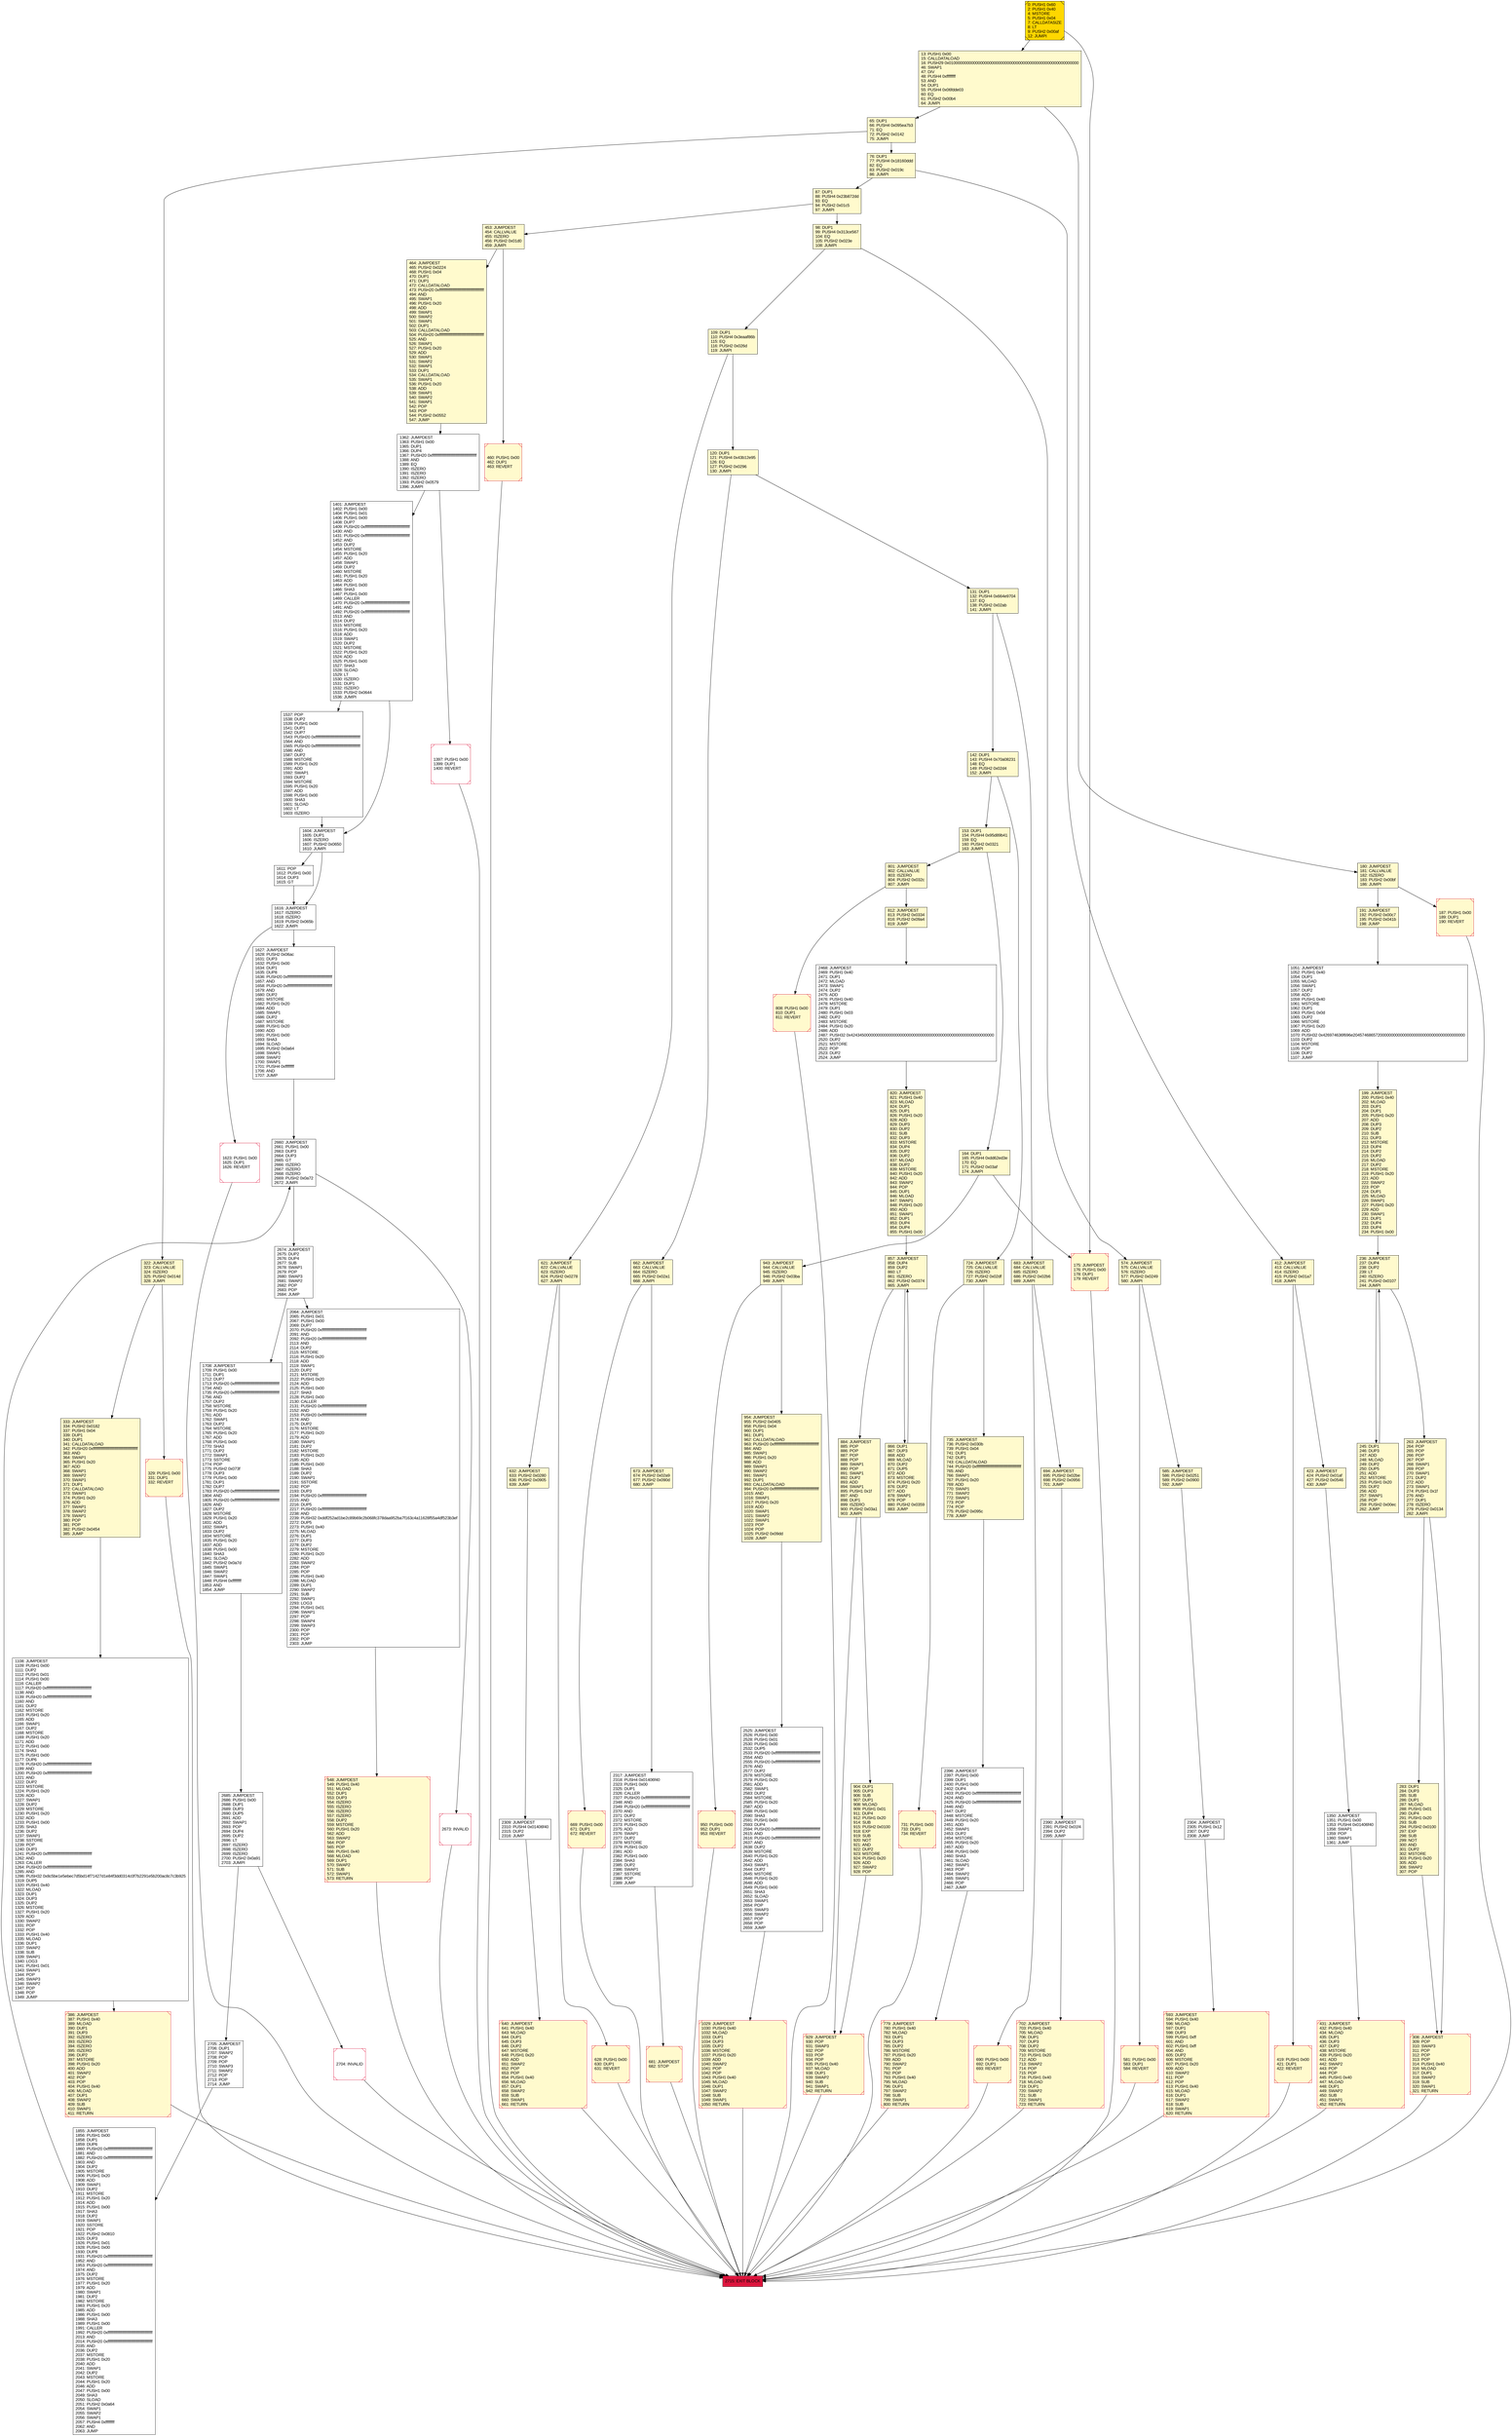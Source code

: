 digraph G {
bgcolor=transparent rankdir=UD;
node [shape=box style=filled color=black fillcolor=white fontname=arial fontcolor=black];
419 [label="419: PUSH1 0x00\l421: DUP1\l422: REVERT\l" fillcolor=lemonchiffon shape=Msquare color=crimson ];
904 [label="904: DUP1\l905: DUP3\l906: SUB\l907: DUP1\l908: MLOAD\l909: PUSH1 0x01\l911: DUP4\l912: PUSH1 0x20\l914: SUB\l915: PUSH2 0x0100\l918: EXP\l919: SUB\l920: NOT\l921: AND\l922: DUP2\l923: MSTORE\l924: PUSH1 0x20\l926: ADD\l927: SWAP2\l928: POP\l" fillcolor=lemonchiffon ];
820 [label="820: JUMPDEST\l821: PUSH1 0x40\l823: MLOAD\l824: DUP1\l825: DUP1\l826: PUSH1 0x20\l828: ADD\l829: DUP3\l830: DUP2\l831: SUB\l832: DUP3\l833: MSTORE\l834: DUP4\l835: DUP2\l836: DUP2\l837: MLOAD\l838: DUP2\l839: MSTORE\l840: PUSH1 0x20\l842: ADD\l843: SWAP2\l844: POP\l845: DUP1\l846: MLOAD\l847: SWAP1\l848: PUSH1 0x20\l850: ADD\l851: SWAP1\l852: DUP1\l853: DUP4\l854: DUP4\l855: PUSH1 0x00\l" fillcolor=lemonchiffon ];
943 [label="943: JUMPDEST\l944: CALLVALUE\l945: ISZERO\l946: PUSH2 0x03ba\l949: JUMPI\l" fillcolor=lemonchiffon ];
808 [label="808: PUSH1 0x00\l810: DUP1\l811: REVERT\l" fillcolor=lemonchiffon shape=Msquare color=crimson ];
1051 [label="1051: JUMPDEST\l1052: PUSH1 0x40\l1054: DUP1\l1055: MLOAD\l1056: SWAP1\l1057: DUP2\l1058: ADD\l1059: PUSH1 0x40\l1061: MSTORE\l1062: DUP1\l1063: PUSH1 0x0d\l1065: DUP2\l1066: MSTORE\l1067: PUSH1 0x20\l1069: ADD\l1070: PUSH32 0x426974636f696e20457468657200000000000000000000000000000000000000\l1103: DUP2\l1104: MSTORE\l1105: POP\l1106: DUP2\l1107: JUMP\l" ];
2660 [label="2660: JUMPDEST\l2661: PUSH1 0x00\l2663: DUP3\l2664: DUP3\l2665: GT\l2666: ISZERO\l2667: ISZERO\l2668: ISZERO\l2669: PUSH2 0x0a72\l2672: JUMPI\l" ];
76 [label="76: DUP1\l77: PUSH4 0x18160ddd\l82: EQ\l83: PUSH2 0x019c\l86: JUMPI\l" fillcolor=lemonchiffon ];
2304 [label="2304: JUMPDEST\l2305: PUSH1 0x12\l2307: DUP2\l2308: JUMP\l" ];
1362 [label="1362: JUMPDEST\l1363: PUSH1 0x00\l1365: DUP1\l1366: DUP4\l1367: PUSH20 0xffffffffffffffffffffffffffffffffffffffff\l1388: AND\l1389: EQ\l1390: ISZERO\l1391: ISZERO\l1392: ISZERO\l1393: PUSH2 0x0579\l1396: JUMPI\l" ];
2317 [label="2317: JUMPDEST\l2318: PUSH4 0x01406f40\l2323: PUSH1 0x00\l2325: DUP1\l2326: CALLER\l2327: PUSH20 0xffffffffffffffffffffffffffffffffffffffff\l2348: AND\l2349: PUSH20 0xffffffffffffffffffffffffffffffffffffffff\l2370: AND\l2371: DUP2\l2372: MSTORE\l2373: PUSH1 0x20\l2375: ADD\l2376: SWAP1\l2377: DUP2\l2378: MSTORE\l2379: PUSH1 0x20\l2381: ADD\l2382: PUSH1 0x00\l2384: SHA3\l2385: DUP2\l2386: SWAP1\l2387: SSTORE\l2388: POP\l2389: JUMP\l" ];
702 [label="702: JUMPDEST\l703: PUSH1 0x40\l705: MLOAD\l706: DUP1\l707: DUP3\l708: DUP2\l709: MSTORE\l710: PUSH1 0x20\l712: ADD\l713: SWAP2\l714: POP\l715: POP\l716: PUSH1 0x40\l718: MLOAD\l719: DUP1\l720: SWAP2\l721: SUB\l722: SWAP1\l723: RETURN\l" fillcolor=lemonchiffon shape=Msquare color=crimson ];
120 [label="120: DUP1\l121: PUSH4 0x43b12e95\l126: EQ\l127: PUSH2 0x0296\l130: JUMPI\l" fillcolor=lemonchiffon ];
131 [label="131: DUP1\l132: PUSH4 0x664e9704\l137: EQ\l138: PUSH2 0x02ab\l141: JUMPI\l" fillcolor=lemonchiffon ];
283 [label="283: DUP1\l284: DUP3\l285: SUB\l286: DUP1\l287: MLOAD\l288: PUSH1 0x01\l290: DUP4\l291: PUSH1 0x20\l293: SUB\l294: PUSH2 0x0100\l297: EXP\l298: SUB\l299: NOT\l300: AND\l301: DUP2\l302: MSTORE\l303: PUSH1 0x20\l305: ADD\l306: SWAP2\l307: POP\l" fillcolor=lemonchiffon ];
690 [label="690: PUSH1 0x00\l692: DUP1\l693: REVERT\l" fillcolor=lemonchiffon shape=Msquare color=crimson ];
950 [label="950: PUSH1 0x00\l952: DUP1\l953: REVERT\l" fillcolor=lemonchiffon shape=Msquare color=crimson ];
1537 [label="1537: POP\l1538: DUP2\l1539: PUSH1 0x00\l1541: DUP1\l1542: DUP7\l1543: PUSH20 0xffffffffffffffffffffffffffffffffffffffff\l1564: AND\l1565: PUSH20 0xffffffffffffffffffffffffffffffffffffffff\l1586: AND\l1587: DUP2\l1588: MSTORE\l1589: PUSH1 0x20\l1591: ADD\l1592: SWAP1\l1593: DUP2\l1594: MSTORE\l1595: PUSH1 0x20\l1597: ADD\l1598: PUSH1 0x00\l1600: SHA3\l1601: SLOAD\l1602: LT\l1603: ISZERO\l" ];
548 [label="548: JUMPDEST\l549: PUSH1 0x40\l551: MLOAD\l552: DUP1\l553: DUP3\l554: ISZERO\l555: ISZERO\l556: ISZERO\l557: ISZERO\l558: DUP2\l559: MSTORE\l560: PUSH1 0x20\l562: ADD\l563: SWAP2\l564: POP\l565: POP\l566: PUSH1 0x40\l568: MLOAD\l569: DUP1\l570: SWAP2\l571: SUB\l572: SWAP1\l573: RETURN\l" fillcolor=lemonchiffon shape=Msquare color=crimson ];
187 [label="187: PUSH1 0x00\l189: DUP1\l190: REVERT\l" fillcolor=lemonchiffon shape=Msquare color=crimson ];
2715 [label="2715: EXIT BLOCK\l" fillcolor=crimson ];
164 [label="164: DUP1\l165: PUSH4 0xdd62ed3e\l170: EQ\l171: PUSH2 0x03af\l174: JUMPI\l" fillcolor=lemonchiffon ];
431 [label="431: JUMPDEST\l432: PUSH1 0x40\l434: MLOAD\l435: DUP1\l436: DUP3\l437: DUP2\l438: MSTORE\l439: PUSH1 0x20\l441: ADD\l442: SWAP2\l443: POP\l444: POP\l445: PUSH1 0x40\l447: MLOAD\l448: DUP1\l449: SWAP2\l450: SUB\l451: SWAP1\l452: RETURN\l" fillcolor=lemonchiffon shape=Msquare color=crimson ];
1401 [label="1401: JUMPDEST\l1402: PUSH1 0x00\l1404: PUSH1 0x01\l1406: PUSH1 0x00\l1408: DUP7\l1409: PUSH20 0xffffffffffffffffffffffffffffffffffffffff\l1430: AND\l1431: PUSH20 0xffffffffffffffffffffffffffffffffffffffff\l1452: AND\l1453: DUP2\l1454: MSTORE\l1455: PUSH1 0x20\l1457: ADD\l1458: SWAP1\l1459: DUP2\l1460: MSTORE\l1461: PUSH1 0x20\l1463: ADD\l1464: PUSH1 0x00\l1466: SHA3\l1467: PUSH1 0x00\l1469: CALLER\l1470: PUSH20 0xffffffffffffffffffffffffffffffffffffffff\l1491: AND\l1492: PUSH20 0xffffffffffffffffffffffffffffffffffffffff\l1513: AND\l1514: DUP2\l1515: MSTORE\l1516: PUSH1 0x20\l1518: ADD\l1519: SWAP1\l1520: DUP2\l1521: MSTORE\l1522: PUSH1 0x20\l1524: ADD\l1525: PUSH1 0x00\l1527: SHA3\l1528: SLOAD\l1529: LT\l1530: ISZERO\l1531: DUP1\l1532: ISZERO\l1533: PUSH2 0x0644\l1536: JUMPI\l" ];
2390 [label="2390: JUMPDEST\l2391: PUSH2 0x01f4\l2394: DUP2\l2395: JUMP\l" ];
1616 [label="1616: JUMPDEST\l1617: ISZERO\l1618: ISZERO\l1619: PUSH2 0x065b\l1622: JUMPI\l" ];
1108 [label="1108: JUMPDEST\l1109: PUSH1 0x00\l1111: DUP2\l1112: PUSH1 0x01\l1114: PUSH1 0x00\l1116: CALLER\l1117: PUSH20 0xffffffffffffffffffffffffffffffffffffffff\l1138: AND\l1139: PUSH20 0xffffffffffffffffffffffffffffffffffffffff\l1160: AND\l1161: DUP2\l1162: MSTORE\l1163: PUSH1 0x20\l1165: ADD\l1166: SWAP1\l1167: DUP2\l1168: MSTORE\l1169: PUSH1 0x20\l1171: ADD\l1172: PUSH1 0x00\l1174: SHA3\l1175: PUSH1 0x00\l1177: DUP6\l1178: PUSH20 0xffffffffffffffffffffffffffffffffffffffff\l1199: AND\l1200: PUSH20 0xffffffffffffffffffffffffffffffffffffffff\l1221: AND\l1222: DUP2\l1223: MSTORE\l1224: PUSH1 0x20\l1226: ADD\l1227: SWAP1\l1228: DUP2\l1229: MSTORE\l1230: PUSH1 0x20\l1232: ADD\l1233: PUSH1 0x00\l1235: SHA3\l1236: DUP2\l1237: SWAP1\l1238: SSTORE\l1239: POP\l1240: DUP3\l1241: PUSH20 0xffffffffffffffffffffffffffffffffffffffff\l1262: AND\l1263: CALLER\l1264: PUSH20 0xffffffffffffffffffffffffffffffffffffffff\l1285: AND\l1286: PUSH32 0x8c5be1e5ebec7d5bd14f71427d1e84f3dd0314c0f7b2291e5b200ac8c7c3b925\l1319: DUP5\l1320: PUSH1 0x40\l1322: MLOAD\l1323: DUP1\l1324: DUP3\l1325: DUP2\l1326: MSTORE\l1327: PUSH1 0x20\l1329: ADD\l1330: SWAP2\l1331: POP\l1332: POP\l1333: PUSH1 0x40\l1335: MLOAD\l1336: DUP1\l1337: SWAP2\l1338: SUB\l1339: SWAP1\l1340: LOG3\l1341: PUSH1 0x01\l1343: SWAP1\l1344: POP\l1345: SWAP3\l1346: SWAP2\l1347: POP\l1348: POP\l1349: JUMP\l" ];
142 [label="142: DUP1\l143: PUSH4 0x70a08231\l148: EQ\l149: PUSH2 0x02d4\l152: JUMPI\l" fillcolor=lemonchiffon ];
175 [label="175: JUMPDEST\l176: PUSH1 0x00\l178: DUP1\l179: REVERT\l" fillcolor=lemonchiffon shape=Msquare color=crimson ];
308 [label="308: JUMPDEST\l309: POP\l310: SWAP3\l311: POP\l312: POP\l313: POP\l314: PUSH1 0x40\l316: MLOAD\l317: DUP1\l318: SWAP2\l319: SUB\l320: SWAP1\l321: RETURN\l" fillcolor=lemonchiffon shape=Msquare color=crimson ];
2704 [label="2704: INVALID\l" shape=Msquare color=crimson ];
263 [label="263: JUMPDEST\l264: POP\l265: POP\l266: POP\l267: POP\l268: SWAP1\l269: POP\l270: SWAP1\l271: DUP2\l272: ADD\l273: SWAP1\l274: PUSH1 0x1f\l276: AND\l277: DUP1\l278: ISZERO\l279: PUSH2 0x0134\l282: JUMPI\l" fillcolor=lemonchiffon ];
640 [label="640: JUMPDEST\l641: PUSH1 0x40\l643: MLOAD\l644: DUP1\l645: DUP3\l646: DUP2\l647: MSTORE\l648: PUSH1 0x20\l650: ADD\l651: SWAP2\l652: POP\l653: POP\l654: PUSH1 0x40\l656: MLOAD\l657: DUP1\l658: SWAP2\l659: SUB\l660: SWAP1\l661: RETURN\l" fillcolor=lemonchiffon shape=Msquare color=crimson ];
180 [label="180: JUMPDEST\l181: CALLVALUE\l182: ISZERO\l183: PUSH2 0x00bf\l186: JUMPI\l" fillcolor=lemonchiffon ];
1350 [label="1350: JUMPDEST\l1351: PUSH1 0x00\l1353: PUSH4 0x01406f40\l1358: SWAP1\l1359: POP\l1360: SWAP1\l1361: JUMP\l" ];
1029 [label="1029: JUMPDEST\l1030: PUSH1 0x40\l1032: MLOAD\l1033: DUP1\l1034: DUP3\l1035: DUP2\l1036: MSTORE\l1037: PUSH1 0x20\l1039: ADD\l1040: SWAP2\l1041: POP\l1042: POP\l1043: PUSH1 0x40\l1045: MLOAD\l1046: DUP1\l1047: SWAP2\l1048: SUB\l1049: SWAP1\l1050: RETURN\l" fillcolor=lemonchiffon shape=Msquare color=crimson ];
1604 [label="1604: JUMPDEST\l1605: DUP1\l1606: ISZERO\l1607: PUSH2 0x0650\l1610: JUMPI\l" ];
779 [label="779: JUMPDEST\l780: PUSH1 0x40\l782: MLOAD\l783: DUP1\l784: DUP3\l785: DUP2\l786: MSTORE\l787: PUSH1 0x20\l789: ADD\l790: SWAP2\l791: POP\l792: POP\l793: PUSH1 0x40\l795: MLOAD\l796: DUP1\l797: SWAP2\l798: SUB\l799: SWAP1\l800: RETURN\l" fillcolor=lemonchiffon shape=Msquare color=crimson ];
929 [label="929: JUMPDEST\l930: POP\l931: SWAP3\l932: POP\l933: POP\l934: POP\l935: PUSH1 0x40\l937: MLOAD\l938: DUP1\l939: SWAP2\l940: SUB\l941: SWAP1\l942: RETURN\l" fillcolor=lemonchiffon shape=Msquare color=crimson ];
87 [label="87: DUP1\l88: PUSH4 0x23b872dd\l93: EQ\l94: PUSH2 0x01c5\l97: JUMPI\l" fillcolor=lemonchiffon ];
662 [label="662: JUMPDEST\l663: CALLVALUE\l664: ISZERO\l665: PUSH2 0x02a1\l668: JUMPI\l" fillcolor=lemonchiffon ];
669 [label="669: PUSH1 0x00\l671: DUP1\l672: REVERT\l" fillcolor=lemonchiffon shape=Msquare color=crimson ];
681 [label="681: JUMPDEST\l682: STOP\l" fillcolor=lemonchiffon shape=Msquare color=crimson ];
386 [label="386: JUMPDEST\l387: PUSH1 0x40\l389: MLOAD\l390: DUP1\l391: DUP3\l392: ISZERO\l393: ISZERO\l394: ISZERO\l395: ISZERO\l396: DUP2\l397: MSTORE\l398: PUSH1 0x20\l400: ADD\l401: SWAP2\l402: POP\l403: POP\l404: PUSH1 0x40\l406: MLOAD\l407: DUP1\l408: SWAP2\l409: SUB\l410: SWAP1\l411: RETURN\l" fillcolor=lemonchiffon shape=Msquare color=crimson ];
574 [label="574: JUMPDEST\l575: CALLVALUE\l576: ISZERO\l577: PUSH2 0x0249\l580: JUMPI\l" fillcolor=lemonchiffon ];
2064 [label="2064: JUMPDEST\l2065: PUSH1 0x01\l2067: PUSH1 0x00\l2069: DUP7\l2070: PUSH20 0xffffffffffffffffffffffffffffffffffffffff\l2091: AND\l2092: PUSH20 0xffffffffffffffffffffffffffffffffffffffff\l2113: AND\l2114: DUP2\l2115: MSTORE\l2116: PUSH1 0x20\l2118: ADD\l2119: SWAP1\l2120: DUP2\l2121: MSTORE\l2122: PUSH1 0x20\l2124: ADD\l2125: PUSH1 0x00\l2127: SHA3\l2128: PUSH1 0x00\l2130: CALLER\l2131: PUSH20 0xffffffffffffffffffffffffffffffffffffffff\l2152: AND\l2153: PUSH20 0xffffffffffffffffffffffffffffffffffffffff\l2174: AND\l2175: DUP2\l2176: MSTORE\l2177: PUSH1 0x20\l2179: ADD\l2180: SWAP1\l2181: DUP2\l2182: MSTORE\l2183: PUSH1 0x20\l2185: ADD\l2186: PUSH1 0x00\l2188: SHA3\l2189: DUP2\l2190: SWAP1\l2191: SSTORE\l2192: POP\l2193: DUP3\l2194: PUSH20 0xffffffffffffffffffffffffffffffffffffffff\l2215: AND\l2216: DUP5\l2217: PUSH20 0xffffffffffffffffffffffffffffffffffffffff\l2238: AND\l2239: PUSH32 0xddf252ad1be2c89b69c2b068fc378daa952ba7f163c4a11628f55a4df523b3ef\l2272: DUP5\l2273: PUSH1 0x40\l2275: MLOAD\l2276: DUP1\l2277: DUP3\l2278: DUP2\l2279: MSTORE\l2280: PUSH1 0x20\l2282: ADD\l2283: SWAP2\l2284: POP\l2285: POP\l2286: PUSH1 0x40\l2288: MLOAD\l2289: DUP1\l2290: SWAP2\l2291: SUB\l2292: SWAP1\l2293: LOG3\l2294: PUSH1 0x01\l2296: SWAP1\l2297: POP\l2298: SWAP4\l2299: SWAP3\l2300: POP\l2301: POP\l2302: POP\l2303: JUMP\l" ];
0 [label="0: PUSH1 0x60\l2: PUSH1 0x40\l4: MSTORE\l5: PUSH1 0x04\l7: CALLDATASIZE\l8: LT\l9: PUSH2 0x00af\l12: JUMPI\l" fillcolor=lemonchiffon shape=Msquare fillcolor=gold ];
1855 [label="1855: JUMPDEST\l1856: PUSH1 0x00\l1858: DUP1\l1859: DUP6\l1860: PUSH20 0xffffffffffffffffffffffffffffffffffffffff\l1881: AND\l1882: PUSH20 0xffffffffffffffffffffffffffffffffffffffff\l1903: AND\l1904: DUP2\l1905: MSTORE\l1906: PUSH1 0x20\l1908: ADD\l1909: SWAP1\l1910: DUP2\l1911: MSTORE\l1912: PUSH1 0x20\l1914: ADD\l1915: PUSH1 0x00\l1917: SHA3\l1918: DUP2\l1919: SWAP1\l1920: SSTORE\l1921: POP\l1922: PUSH2 0x0810\l1925: DUP3\l1926: PUSH1 0x01\l1928: PUSH1 0x00\l1930: DUP8\l1931: PUSH20 0xffffffffffffffffffffffffffffffffffffffff\l1952: AND\l1953: PUSH20 0xffffffffffffffffffffffffffffffffffffffff\l1974: AND\l1975: DUP2\l1976: MSTORE\l1977: PUSH1 0x20\l1979: ADD\l1980: SWAP1\l1981: DUP2\l1982: MSTORE\l1983: PUSH1 0x20\l1985: ADD\l1986: PUSH1 0x00\l1988: SHA3\l1989: PUSH1 0x00\l1991: CALLER\l1992: PUSH20 0xffffffffffffffffffffffffffffffffffffffff\l2013: AND\l2014: PUSH20 0xffffffffffffffffffffffffffffffffffffffff\l2035: AND\l2036: DUP2\l2037: MSTORE\l2038: PUSH1 0x20\l2040: ADD\l2041: SWAP1\l2042: DUP2\l2043: MSTORE\l2044: PUSH1 0x20\l2046: ADD\l2047: PUSH1 0x00\l2049: SHA3\l2050: SLOAD\l2051: PUSH2 0x0a64\l2054: SWAP1\l2055: SWAP2\l2056: SWAP1\l2057: PUSH4 0xffffffff\l2062: AND\l2063: JUMP\l" ];
884 [label="884: JUMPDEST\l885: POP\l886: POP\l887: POP\l888: POP\l889: SWAP1\l890: POP\l891: SWAP1\l892: DUP2\l893: ADD\l894: SWAP1\l895: PUSH1 0x1f\l897: AND\l898: DUP1\l899: ISZERO\l900: PUSH2 0x03a1\l903: JUMPI\l" fillcolor=lemonchiffon ];
453 [label="453: JUMPDEST\l454: CALLVALUE\l455: ISZERO\l456: PUSH2 0x01d0\l459: JUMPI\l" fillcolor=lemonchiffon ];
412 [label="412: JUMPDEST\l413: CALLVALUE\l414: ISZERO\l415: PUSH2 0x01a7\l418: JUMPI\l" fillcolor=lemonchiffon ];
621 [label="621: JUMPDEST\l622: CALLVALUE\l623: ISZERO\l624: PUSH2 0x0278\l627: JUMPI\l" fillcolor=lemonchiffon ];
801 [label="801: JUMPDEST\l802: CALLVALUE\l803: ISZERO\l804: PUSH2 0x032c\l807: JUMPI\l" fillcolor=lemonchiffon ];
322 [label="322: JUMPDEST\l323: CALLVALUE\l324: ISZERO\l325: PUSH2 0x014d\l328: JUMPI\l" fillcolor=lemonchiffon ];
2396 [label="2396: JUMPDEST\l2397: PUSH1 0x00\l2399: DUP1\l2400: PUSH1 0x00\l2402: DUP4\l2403: PUSH20 0xffffffffffffffffffffffffffffffffffffffff\l2424: AND\l2425: PUSH20 0xffffffffffffffffffffffffffffffffffffffff\l2446: AND\l2447: DUP2\l2448: MSTORE\l2449: PUSH1 0x20\l2451: ADD\l2452: SWAP1\l2453: DUP2\l2454: MSTORE\l2455: PUSH1 0x20\l2457: ADD\l2458: PUSH1 0x00\l2460: SHA3\l2461: SLOAD\l2462: SWAP1\l2463: POP\l2464: SWAP2\l2465: SWAP1\l2466: POP\l2467: JUMP\l" ];
954 [label="954: JUMPDEST\l955: PUSH2 0x0405\l958: PUSH1 0x04\l960: DUP1\l961: DUP1\l962: CALLDATALOAD\l963: PUSH20 0xffffffffffffffffffffffffffffffffffffffff\l984: AND\l985: SWAP1\l986: PUSH1 0x20\l988: ADD\l989: SWAP1\l990: SWAP2\l991: SWAP1\l992: DUP1\l993: CALLDATALOAD\l994: PUSH20 0xffffffffffffffffffffffffffffffffffffffff\l1015: AND\l1016: SWAP1\l1017: PUSH1 0x20\l1019: ADD\l1020: SWAP1\l1021: SWAP2\l1022: SWAP1\l1023: POP\l1024: POP\l1025: PUSH2 0x09dd\l1028: JUMP\l" fillcolor=lemonchiffon ];
585 [label="585: JUMPDEST\l586: PUSH2 0x0251\l589: PUSH2 0x0900\l592: JUMP\l" fillcolor=lemonchiffon ];
2674 [label="2674: JUMPDEST\l2675: DUP2\l2676: DUP4\l2677: SUB\l2678: SWAP1\l2679: POP\l2680: SWAP3\l2681: SWAP2\l2682: POP\l2683: POP\l2684: JUMP\l" ];
98 [label="98: DUP1\l99: PUSH4 0x313ce567\l104: EQ\l105: PUSH2 0x023e\l108: JUMPI\l" fillcolor=lemonchiffon ];
423 [label="423: JUMPDEST\l424: PUSH2 0x01af\l427: PUSH2 0x0546\l430: JUMP\l" fillcolor=lemonchiffon ];
2673 [label="2673: INVALID\l" shape=Msquare color=crimson ];
866 [label="866: DUP1\l867: DUP3\l868: ADD\l869: MLOAD\l870: DUP2\l871: DUP5\l872: ADD\l873: MSTORE\l874: PUSH1 0x20\l876: DUP2\l877: ADD\l878: SWAP1\l879: POP\l880: PUSH2 0x0359\l883: JUMP\l" fillcolor=lemonchiffon ];
245 [label="245: DUP1\l246: DUP3\l247: ADD\l248: MLOAD\l249: DUP2\l250: DUP5\l251: ADD\l252: MSTORE\l253: PUSH1 0x20\l255: DUP2\l256: ADD\l257: SWAP1\l258: POP\l259: PUSH2 0x00ec\l262: JUMP\l" fillcolor=lemonchiffon ];
1627 [label="1627: JUMPDEST\l1628: PUSH2 0x06ac\l1631: DUP3\l1632: PUSH1 0x00\l1634: DUP1\l1635: DUP8\l1636: PUSH20 0xffffffffffffffffffffffffffffffffffffffff\l1657: AND\l1658: PUSH20 0xffffffffffffffffffffffffffffffffffffffff\l1679: AND\l1680: DUP2\l1681: MSTORE\l1682: PUSH1 0x20\l1684: ADD\l1685: SWAP1\l1686: DUP2\l1687: MSTORE\l1688: PUSH1 0x20\l1690: ADD\l1691: PUSH1 0x00\l1693: SHA3\l1694: SLOAD\l1695: PUSH2 0x0a64\l1698: SWAP1\l1699: SWAP2\l1700: SWAP1\l1701: PUSH4 0xffffffff\l1706: AND\l1707: JUMP\l" ];
1397 [label="1397: PUSH1 0x00\l1399: DUP1\l1400: REVERT\l" shape=Msquare color=crimson ];
191 [label="191: JUMPDEST\l192: PUSH2 0x00c7\l195: PUSH2 0x041b\l198: JUMP\l" fillcolor=lemonchiffon ];
236 [label="236: JUMPDEST\l237: DUP4\l238: DUP2\l239: LT\l240: ISZERO\l241: PUSH2 0x0107\l244: JUMPI\l" fillcolor=lemonchiffon ];
628 [label="628: PUSH1 0x00\l630: DUP1\l631: REVERT\l" fillcolor=lemonchiffon shape=Msquare color=crimson ];
812 [label="812: JUMPDEST\l813: PUSH2 0x0334\l816: PUSH2 0x09a4\l819: JUMP\l" fillcolor=lemonchiffon ];
2309 [label="2309: JUMPDEST\l2310: PUSH4 0x01406f40\l2315: DUP2\l2316: JUMP\l" ];
2685 [label="2685: JUMPDEST\l2686: PUSH1 0x00\l2688: DUP1\l2689: DUP3\l2690: DUP5\l2691: ADD\l2692: SWAP1\l2693: POP\l2694: DUP4\l2695: DUP2\l2696: LT\l2697: ISZERO\l2698: ISZERO\l2699: ISZERO\l2700: PUSH2 0x0a91\l2703: JUMPI\l" ];
2525 [label="2525: JUMPDEST\l2526: PUSH1 0x00\l2528: PUSH1 0x01\l2530: PUSH1 0x00\l2532: DUP5\l2533: PUSH20 0xffffffffffffffffffffffffffffffffffffffff\l2554: AND\l2555: PUSH20 0xffffffffffffffffffffffffffffffffffffffff\l2576: AND\l2577: DUP2\l2578: MSTORE\l2579: PUSH1 0x20\l2581: ADD\l2582: SWAP1\l2583: DUP2\l2584: MSTORE\l2585: PUSH1 0x20\l2587: ADD\l2588: PUSH1 0x00\l2590: SHA3\l2591: PUSH1 0x00\l2593: DUP4\l2594: PUSH20 0xffffffffffffffffffffffffffffffffffffffff\l2615: AND\l2616: PUSH20 0xffffffffffffffffffffffffffffffffffffffff\l2637: AND\l2638: DUP2\l2639: MSTORE\l2640: PUSH1 0x20\l2642: ADD\l2643: SWAP1\l2644: DUP2\l2645: MSTORE\l2646: PUSH1 0x20\l2648: ADD\l2649: PUSH1 0x00\l2651: SHA3\l2652: SLOAD\l2653: SWAP1\l2654: POP\l2655: SWAP3\l2656: SWAP2\l2657: POP\l2658: POP\l2659: JUMP\l" ];
333 [label="333: JUMPDEST\l334: PUSH2 0x0182\l337: PUSH1 0x04\l339: DUP1\l340: DUP1\l341: CALLDATALOAD\l342: PUSH20 0xffffffffffffffffffffffffffffffffffffffff\l363: AND\l364: SWAP1\l365: PUSH1 0x20\l367: ADD\l368: SWAP1\l369: SWAP2\l370: SWAP1\l371: DUP1\l372: CALLDATALOAD\l373: SWAP1\l374: PUSH1 0x20\l376: ADD\l377: SWAP1\l378: SWAP2\l379: SWAP1\l380: POP\l381: POP\l382: PUSH2 0x0454\l385: JUMP\l" fillcolor=lemonchiffon ];
13 [label="13: PUSH1 0x00\l15: CALLDATALOAD\l16: PUSH29 0x0100000000000000000000000000000000000000000000000000000000\l46: SWAP1\l47: DIV\l48: PUSH4 0xffffffff\l53: AND\l54: DUP1\l55: PUSH4 0x06fdde03\l60: EQ\l61: PUSH2 0x00b4\l64: JUMPI\l" fillcolor=lemonchiffon ];
683 [label="683: JUMPDEST\l684: CALLVALUE\l685: ISZERO\l686: PUSH2 0x02b6\l689: JUMPI\l" fillcolor=lemonchiffon ];
581 [label="581: PUSH1 0x00\l583: DUP1\l584: REVERT\l" fillcolor=lemonchiffon shape=Msquare color=crimson ];
593 [label="593: JUMPDEST\l594: PUSH1 0x40\l596: MLOAD\l597: DUP1\l598: DUP3\l599: PUSH1 0xff\l601: AND\l602: PUSH1 0xff\l604: AND\l605: DUP2\l606: MSTORE\l607: PUSH1 0x20\l609: ADD\l610: SWAP2\l611: POP\l612: POP\l613: PUSH1 0x40\l615: MLOAD\l616: DUP1\l617: SWAP2\l618: SUB\l619: SWAP1\l620: RETURN\l" fillcolor=lemonchiffon shape=Msquare color=crimson ];
329 [label="329: PUSH1 0x00\l331: DUP1\l332: REVERT\l" fillcolor=lemonchiffon shape=Msquare color=crimson ];
724 [label="724: JUMPDEST\l725: CALLVALUE\l726: ISZERO\l727: PUSH2 0x02df\l730: JUMPI\l" fillcolor=lemonchiffon ];
153 [label="153: DUP1\l154: PUSH4 0x95d89b41\l159: EQ\l160: PUSH2 0x0321\l163: JUMPI\l" fillcolor=lemonchiffon ];
460 [label="460: PUSH1 0x00\l462: DUP1\l463: REVERT\l" fillcolor=lemonchiffon shape=Msquare color=crimson ];
109 [label="109: DUP1\l110: PUSH4 0x3eaaf86b\l115: EQ\l116: PUSH2 0x026d\l119: JUMPI\l" fillcolor=lemonchiffon ];
2468 [label="2468: JUMPDEST\l2469: PUSH1 0x40\l2471: DUP1\l2472: MLOAD\l2473: SWAP1\l2474: DUP2\l2475: ADD\l2476: PUSH1 0x40\l2478: MSTORE\l2479: DUP1\l2480: PUSH1 0x03\l2482: DUP2\l2483: MSTORE\l2484: PUSH1 0x20\l2486: ADD\l2487: PUSH32 0x4243450000000000000000000000000000000000000000000000000000000000\l2520: DUP2\l2521: MSTORE\l2522: POP\l2523: DUP2\l2524: JUMP\l" ];
632 [label="632: JUMPDEST\l633: PUSH2 0x0280\l636: PUSH2 0x0905\l639: JUMP\l" fillcolor=lemonchiffon ];
673 [label="673: JUMPDEST\l674: PUSH2 0x02a9\l677: PUSH2 0x090d\l680: JUMP\l" fillcolor=lemonchiffon ];
1623 [label="1623: PUSH1 0x00\l1625: DUP1\l1626: REVERT\l" shape=Msquare color=crimson ];
199 [label="199: JUMPDEST\l200: PUSH1 0x40\l202: MLOAD\l203: DUP1\l204: DUP1\l205: PUSH1 0x20\l207: ADD\l208: DUP3\l209: DUP2\l210: SUB\l211: DUP3\l212: MSTORE\l213: DUP4\l214: DUP2\l215: DUP2\l216: MLOAD\l217: DUP2\l218: MSTORE\l219: PUSH1 0x20\l221: ADD\l222: SWAP2\l223: POP\l224: DUP1\l225: MLOAD\l226: SWAP1\l227: PUSH1 0x20\l229: ADD\l230: SWAP1\l231: DUP1\l232: DUP4\l233: DUP4\l234: PUSH1 0x00\l" fillcolor=lemonchiffon ];
857 [label="857: JUMPDEST\l858: DUP4\l859: DUP2\l860: LT\l861: ISZERO\l862: PUSH2 0x0374\l865: JUMPI\l" fillcolor=lemonchiffon ];
464 [label="464: JUMPDEST\l465: PUSH2 0x0224\l468: PUSH1 0x04\l470: DUP1\l471: DUP1\l472: CALLDATALOAD\l473: PUSH20 0xffffffffffffffffffffffffffffffffffffffff\l494: AND\l495: SWAP1\l496: PUSH1 0x20\l498: ADD\l499: SWAP1\l500: SWAP2\l501: SWAP1\l502: DUP1\l503: CALLDATALOAD\l504: PUSH20 0xffffffffffffffffffffffffffffffffffffffff\l525: AND\l526: SWAP1\l527: PUSH1 0x20\l529: ADD\l530: SWAP1\l531: SWAP2\l532: SWAP1\l533: DUP1\l534: CALLDATALOAD\l535: SWAP1\l536: PUSH1 0x20\l538: ADD\l539: SWAP1\l540: SWAP2\l541: SWAP1\l542: POP\l543: POP\l544: PUSH2 0x0552\l547: JUMP\l" fillcolor=lemonchiffon ];
731 [label="731: PUSH1 0x00\l733: DUP1\l734: REVERT\l" fillcolor=lemonchiffon shape=Msquare color=crimson ];
65 [label="65: DUP1\l66: PUSH4 0x095ea7b3\l71: EQ\l72: PUSH2 0x0142\l75: JUMPI\l" fillcolor=lemonchiffon ];
735 [label="735: JUMPDEST\l736: PUSH2 0x030b\l739: PUSH1 0x04\l741: DUP1\l742: DUP1\l743: CALLDATALOAD\l744: PUSH20 0xffffffffffffffffffffffffffffffffffffffff\l765: AND\l766: SWAP1\l767: PUSH1 0x20\l769: ADD\l770: SWAP1\l771: SWAP2\l772: SWAP1\l773: POP\l774: POP\l775: PUSH2 0x095c\l778: JUMP\l" fillcolor=lemonchiffon ];
1708 [label="1708: JUMPDEST\l1709: PUSH1 0x00\l1711: DUP1\l1712: DUP7\l1713: PUSH20 0xffffffffffffffffffffffffffffffffffffffff\l1734: AND\l1735: PUSH20 0xffffffffffffffffffffffffffffffffffffffff\l1756: AND\l1757: DUP2\l1758: MSTORE\l1759: PUSH1 0x20\l1761: ADD\l1762: SWAP1\l1763: DUP2\l1764: MSTORE\l1765: PUSH1 0x20\l1767: ADD\l1768: PUSH1 0x00\l1770: SHA3\l1771: DUP2\l1772: SWAP1\l1773: SSTORE\l1774: POP\l1775: PUSH2 0x073f\l1778: DUP3\l1779: PUSH1 0x00\l1781: DUP1\l1782: DUP7\l1783: PUSH20 0xffffffffffffffffffffffffffffffffffffffff\l1804: AND\l1805: PUSH20 0xffffffffffffffffffffffffffffffffffffffff\l1826: AND\l1827: DUP2\l1828: MSTORE\l1829: PUSH1 0x20\l1831: ADD\l1832: SWAP1\l1833: DUP2\l1834: MSTORE\l1835: PUSH1 0x20\l1837: ADD\l1838: PUSH1 0x00\l1840: SHA3\l1841: SLOAD\l1842: PUSH2 0x0a7d\l1845: SWAP1\l1846: SWAP2\l1847: SWAP1\l1848: PUSH4 0xffffffff\l1853: AND\l1854: JUMP\l" ];
2705 [label="2705: JUMPDEST\l2706: DUP1\l2707: SWAP2\l2708: POP\l2709: POP\l2710: SWAP3\l2711: SWAP2\l2712: POP\l2713: POP\l2714: JUMP\l" ];
694 [label="694: JUMPDEST\l695: PUSH2 0x02be\l698: PUSH2 0x0956\l701: JUMP\l" fillcolor=lemonchiffon ];
1611 [label="1611: POP\l1612: PUSH1 0x00\l1614: DUP3\l1615: GT\l" ];
236 -> 245;
245 -> 236;
1401 -> 1537;
801 -> 812;
808 -> 2715;
2390 -> 702;
164 -> 943;
98 -> 109;
322 -> 329;
263 -> 283;
1537 -> 1604;
199 -> 236;
632 -> 2309;
779 -> 2715;
1708 -> 2685;
2685 -> 2705;
386 -> 2715;
812 -> 2468;
1350 -> 431;
1401 -> 1604;
180 -> 187;
153 -> 801;
1029 -> 2715;
175 -> 2715;
164 -> 175;
308 -> 2715;
131 -> 142;
142 -> 724;
884 -> 904;
2660 -> 2674;
142 -> 153;
412 -> 419;
333 -> 1108;
662 -> 673;
1855 -> 2660;
76 -> 412;
943 -> 954;
628 -> 2715;
801 -> 808;
1397 -> 2715;
2673 -> 2715;
1611 -> 1616;
1627 -> 2660;
574 -> 581;
191 -> 1051;
694 -> 2390;
236 -> 263;
1623 -> 2715;
2304 -> 593;
65 -> 76;
2396 -> 779;
98 -> 574;
131 -> 683;
329 -> 2715;
2468 -> 820;
87 -> 98;
1616 -> 1627;
153 -> 164;
464 -> 1362;
673 -> 2317;
87 -> 453;
581 -> 2715;
593 -> 2715;
662 -> 669;
187 -> 2715;
548 -> 2715;
431 -> 2715;
690 -> 2715;
412 -> 423;
950 -> 2715;
1362 -> 1401;
1604 -> 1616;
621 -> 628;
943 -> 950;
954 -> 2525;
724 -> 731;
724 -> 735;
702 -> 2715;
1108 -> 386;
419 -> 2715;
13 -> 65;
263 -> 308;
683 -> 694;
120 -> 131;
0 -> 13;
929 -> 2715;
681 -> 2715;
669 -> 2715;
857 -> 866;
866 -> 857;
2064 -> 548;
322 -> 333;
640 -> 2715;
109 -> 621;
453 -> 460;
76 -> 87;
2317 -> 681;
621 -> 632;
65 -> 322;
120 -> 662;
735 -> 2396;
2704 -> 2715;
857 -> 884;
2674 -> 1708;
904 -> 929;
283 -> 308;
453 -> 464;
2705 -> 1855;
585 -> 2304;
2660 -> 2673;
1604 -> 1611;
1616 -> 1623;
13 -> 180;
1362 -> 1397;
109 -> 120;
731 -> 2715;
180 -> 191;
2309 -> 640;
0 -> 175;
2525 -> 1029;
683 -> 690;
820 -> 857;
574 -> 585;
2674 -> 2064;
460 -> 2715;
2685 -> 2704;
423 -> 1350;
884 -> 929;
1051 -> 199;
}